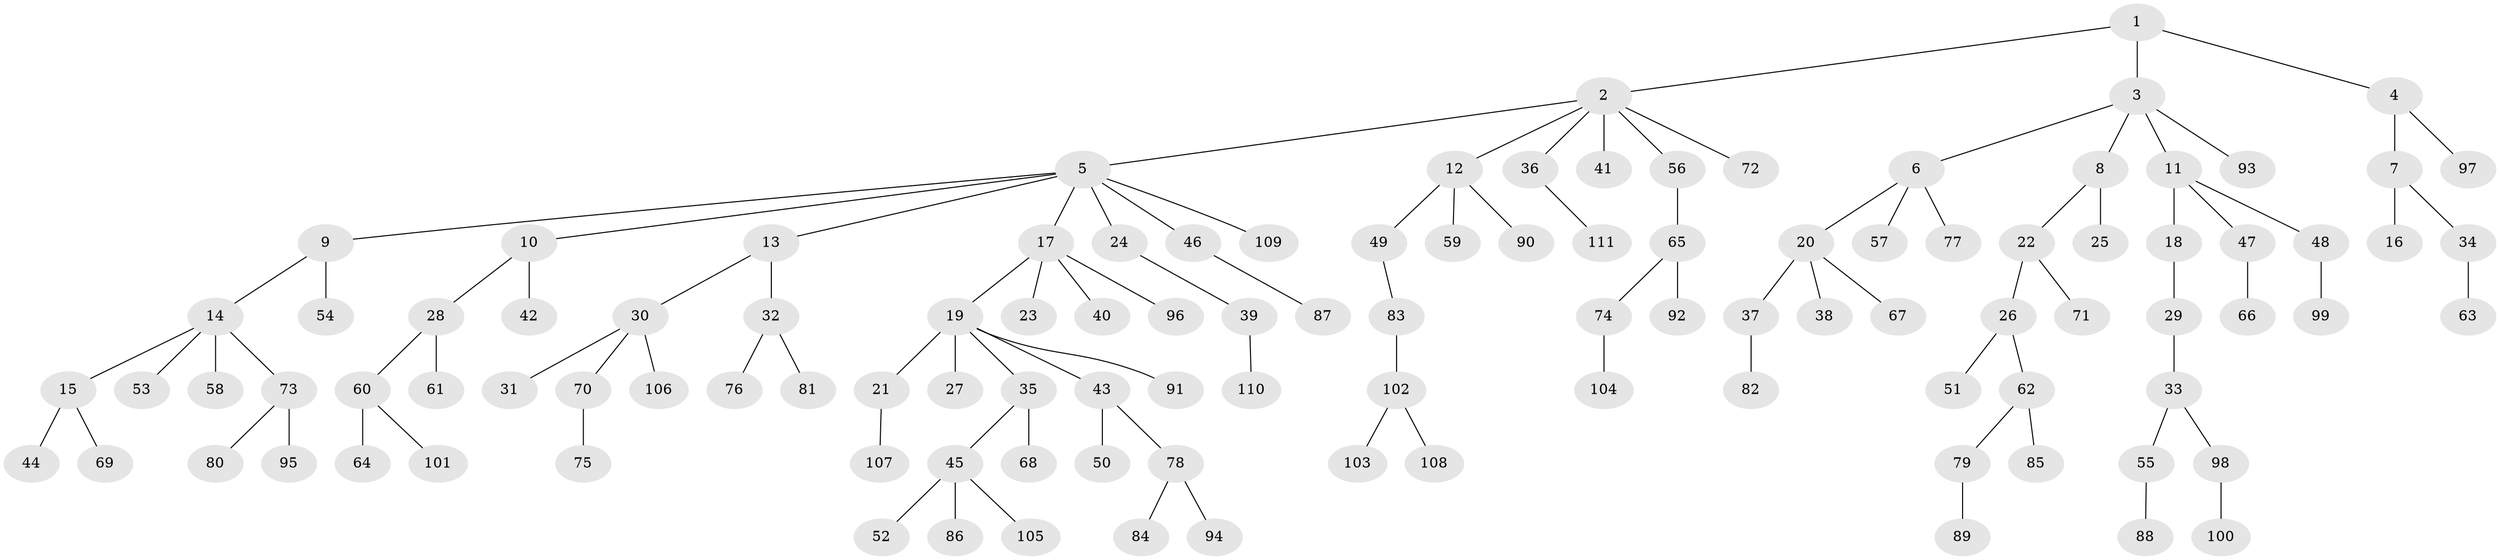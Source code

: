 // coarse degree distribution, {8: 0.012658227848101266, 7: 0.02531645569620253, 3: 0.12658227848101267, 9: 0.012658227848101266, 4: 0.06329113924050633, 2: 0.189873417721519, 1: 0.569620253164557}
// Generated by graph-tools (version 1.1) at 2025/24/03/03/25 07:24:05]
// undirected, 111 vertices, 110 edges
graph export_dot {
graph [start="1"]
  node [color=gray90,style=filled];
  1;
  2;
  3;
  4;
  5;
  6;
  7;
  8;
  9;
  10;
  11;
  12;
  13;
  14;
  15;
  16;
  17;
  18;
  19;
  20;
  21;
  22;
  23;
  24;
  25;
  26;
  27;
  28;
  29;
  30;
  31;
  32;
  33;
  34;
  35;
  36;
  37;
  38;
  39;
  40;
  41;
  42;
  43;
  44;
  45;
  46;
  47;
  48;
  49;
  50;
  51;
  52;
  53;
  54;
  55;
  56;
  57;
  58;
  59;
  60;
  61;
  62;
  63;
  64;
  65;
  66;
  67;
  68;
  69;
  70;
  71;
  72;
  73;
  74;
  75;
  76;
  77;
  78;
  79;
  80;
  81;
  82;
  83;
  84;
  85;
  86;
  87;
  88;
  89;
  90;
  91;
  92;
  93;
  94;
  95;
  96;
  97;
  98;
  99;
  100;
  101;
  102;
  103;
  104;
  105;
  106;
  107;
  108;
  109;
  110;
  111;
  1 -- 2;
  1 -- 3;
  1 -- 4;
  2 -- 5;
  2 -- 12;
  2 -- 36;
  2 -- 41;
  2 -- 56;
  2 -- 72;
  3 -- 6;
  3 -- 8;
  3 -- 11;
  3 -- 93;
  4 -- 7;
  4 -- 97;
  5 -- 9;
  5 -- 10;
  5 -- 13;
  5 -- 17;
  5 -- 24;
  5 -- 46;
  5 -- 109;
  6 -- 20;
  6 -- 57;
  6 -- 77;
  7 -- 16;
  7 -- 34;
  8 -- 22;
  8 -- 25;
  9 -- 14;
  9 -- 54;
  10 -- 28;
  10 -- 42;
  11 -- 18;
  11 -- 47;
  11 -- 48;
  12 -- 49;
  12 -- 59;
  12 -- 90;
  13 -- 30;
  13 -- 32;
  14 -- 15;
  14 -- 53;
  14 -- 58;
  14 -- 73;
  15 -- 44;
  15 -- 69;
  17 -- 19;
  17 -- 23;
  17 -- 40;
  17 -- 96;
  18 -- 29;
  19 -- 21;
  19 -- 27;
  19 -- 35;
  19 -- 43;
  19 -- 91;
  20 -- 37;
  20 -- 38;
  20 -- 67;
  21 -- 107;
  22 -- 26;
  22 -- 71;
  24 -- 39;
  26 -- 51;
  26 -- 62;
  28 -- 60;
  28 -- 61;
  29 -- 33;
  30 -- 31;
  30 -- 70;
  30 -- 106;
  32 -- 76;
  32 -- 81;
  33 -- 55;
  33 -- 98;
  34 -- 63;
  35 -- 45;
  35 -- 68;
  36 -- 111;
  37 -- 82;
  39 -- 110;
  43 -- 50;
  43 -- 78;
  45 -- 52;
  45 -- 86;
  45 -- 105;
  46 -- 87;
  47 -- 66;
  48 -- 99;
  49 -- 83;
  55 -- 88;
  56 -- 65;
  60 -- 64;
  60 -- 101;
  62 -- 79;
  62 -- 85;
  65 -- 74;
  65 -- 92;
  70 -- 75;
  73 -- 80;
  73 -- 95;
  74 -- 104;
  78 -- 84;
  78 -- 94;
  79 -- 89;
  83 -- 102;
  98 -- 100;
  102 -- 103;
  102 -- 108;
}
